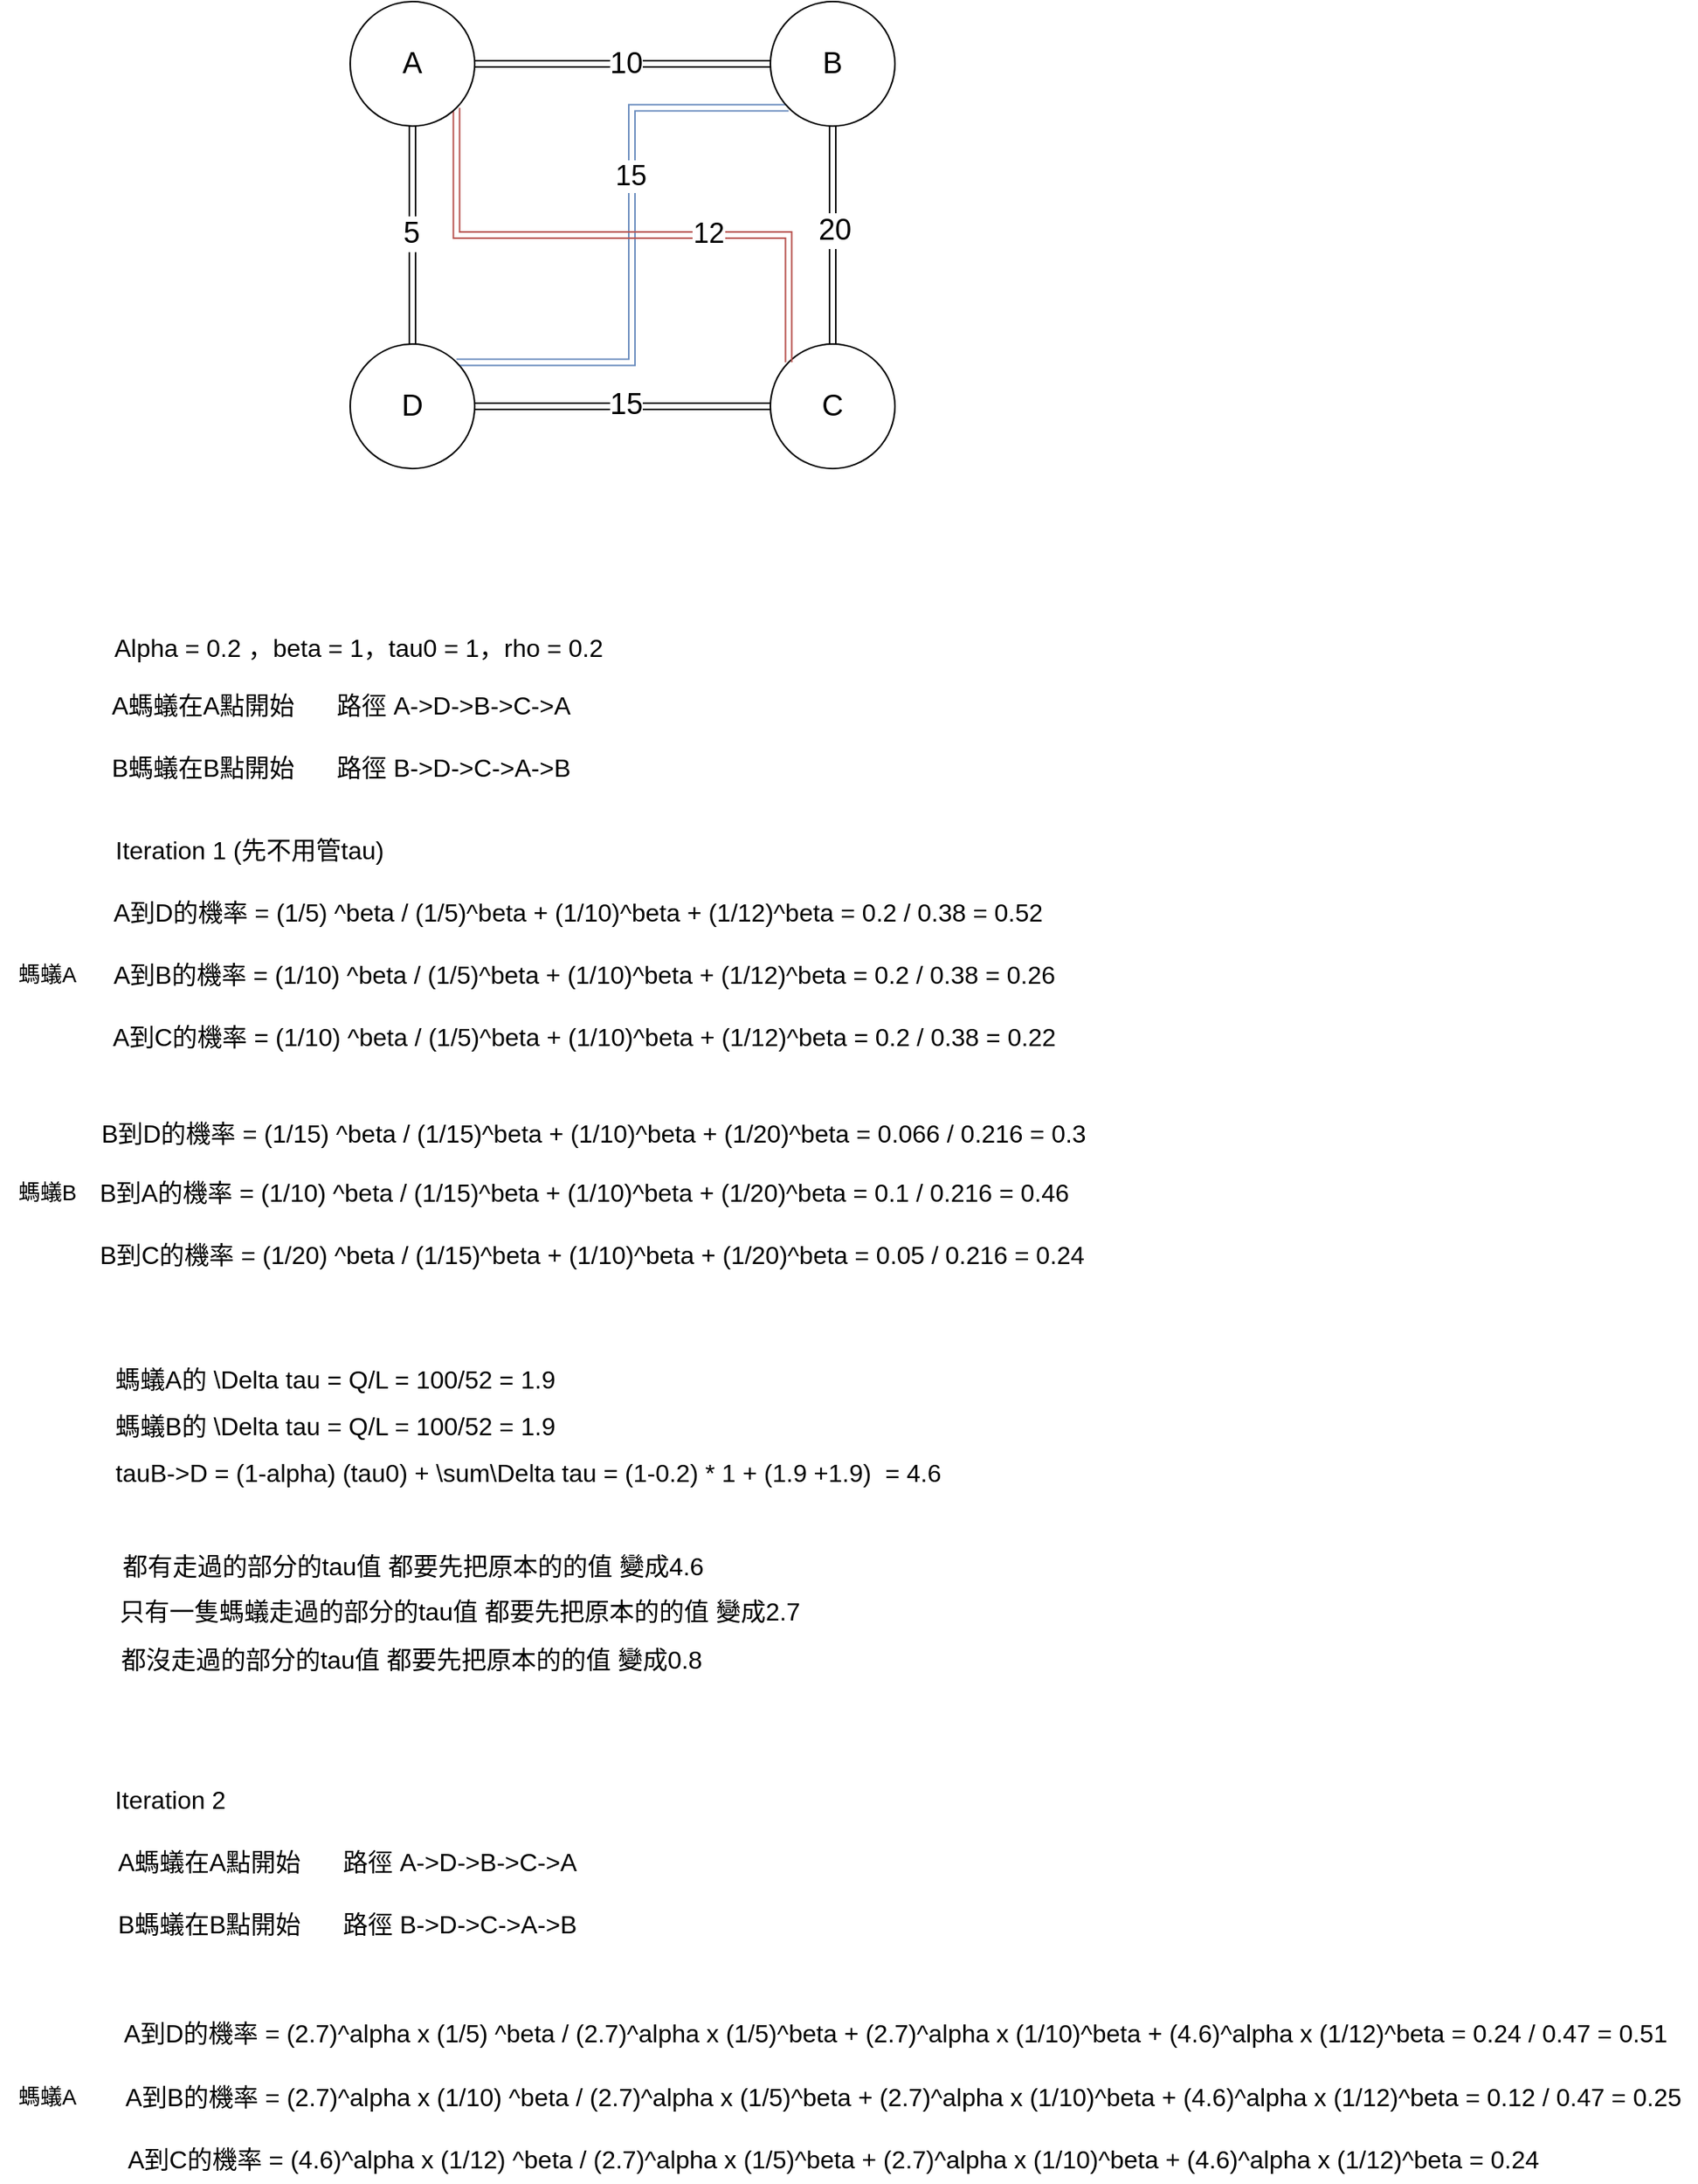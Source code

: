 <mxfile version="26.0.5">
  <diagram name="第 1 页" id="d4cBeflVY-WApsIoRnZR">
    <mxGraphModel dx="2723" dy="1594" grid="1" gridSize="10" guides="1" tooltips="1" connect="1" arrows="1" fold="1" page="1" pageScale="1" pageWidth="827" pageHeight="1169" math="0" shadow="0">
      <root>
        <mxCell id="0" />
        <mxCell id="1" parent="0" />
        <mxCell id="9OJgzU2HVm1AZTOFKFNu-5" style="edgeStyle=orthogonalEdgeStyle;rounded=0;orthogonalLoop=1;jettySize=auto;html=1;entryX=0.5;entryY=1;entryDx=0;entryDy=0;shape=link;fontSize=19;" parent="1" source="9OJgzU2HVm1AZTOFKFNu-1" target="9OJgzU2HVm1AZTOFKFNu-3" edge="1">
          <mxGeometry relative="1" as="geometry" />
        </mxCell>
        <mxCell id="9OJgzU2HVm1AZTOFKFNu-12" value="5" style="edgeLabel;html=1;align=center;verticalAlign=middle;resizable=0;points=[];fontSize=19;" parent="9OJgzU2HVm1AZTOFKFNu-5" vertex="1" connectable="0">
          <mxGeometry x="0.014" y="1" relative="1" as="geometry">
            <mxPoint as="offset" />
          </mxGeometry>
        </mxCell>
        <mxCell id="yNBhA1N7ddSj204c8lFz-22" style="edgeStyle=orthogonalEdgeStyle;rounded=0;orthogonalLoop=1;jettySize=auto;html=1;exitX=1;exitY=0;exitDx=0;exitDy=0;entryX=0;entryY=1;entryDx=0;entryDy=0;fillColor=#dae8fc;strokeColor=#6c8ebf;shape=link;" edge="1" parent="1" source="9OJgzU2HVm1AZTOFKFNu-1" target="9OJgzU2HVm1AZTOFKFNu-4">
          <mxGeometry relative="1" as="geometry">
            <Array as="points">
              <mxPoint x="420" y="382" />
              <mxPoint x="420" y="218" />
            </Array>
          </mxGeometry>
        </mxCell>
        <mxCell id="yNBhA1N7ddSj204c8lFz-23" value="&lt;font style=&quot;font-size: 18px;&quot;&gt;15&lt;/font&gt;" style="edgeLabel;html=1;align=center;verticalAlign=middle;resizable=0;points=[];" vertex="1" connectable="0" parent="yNBhA1N7ddSj204c8lFz-22">
          <mxGeometry x="0.234" y="1" relative="1" as="geometry">
            <mxPoint as="offset" />
          </mxGeometry>
        </mxCell>
        <mxCell id="9OJgzU2HVm1AZTOFKFNu-1" value="D" style="ellipse;whiteSpace=wrap;html=1;aspect=fixed;fontSize=19;" parent="1" vertex="1">
          <mxGeometry x="239" y="370" width="80" height="80" as="geometry" />
        </mxCell>
        <mxCell id="9OJgzU2HVm1AZTOFKFNu-8" style="edgeStyle=orthogonalEdgeStyle;rounded=0;orthogonalLoop=1;jettySize=auto;html=1;entryX=1;entryY=0.5;entryDx=0;entryDy=0;shape=link;fontSize=19;" parent="1" source="9OJgzU2HVm1AZTOFKFNu-2" target="9OJgzU2HVm1AZTOFKFNu-1" edge="1">
          <mxGeometry relative="1" as="geometry" />
        </mxCell>
        <mxCell id="9OJgzU2HVm1AZTOFKFNu-11" value="15" style="edgeLabel;html=1;align=center;verticalAlign=middle;resizable=0;points=[];fontSize=19;" parent="9OJgzU2HVm1AZTOFKFNu-8" vertex="1" connectable="0">
          <mxGeometry x="-0.021" y="-1" relative="1" as="geometry">
            <mxPoint as="offset" />
          </mxGeometry>
        </mxCell>
        <mxCell id="9OJgzU2HVm1AZTOFKFNu-2" value="C" style="ellipse;whiteSpace=wrap;html=1;aspect=fixed;fontSize=19;" parent="1" vertex="1">
          <mxGeometry x="509" y="370" width="80" height="80" as="geometry" />
        </mxCell>
        <mxCell id="9OJgzU2HVm1AZTOFKFNu-6" style="edgeStyle=orthogonalEdgeStyle;rounded=0;orthogonalLoop=1;jettySize=auto;html=1;entryX=0;entryY=0.5;entryDx=0;entryDy=0;shape=link;fontSize=19;" parent="1" source="9OJgzU2HVm1AZTOFKFNu-3" target="9OJgzU2HVm1AZTOFKFNu-4" edge="1">
          <mxGeometry relative="1" as="geometry" />
        </mxCell>
        <mxCell id="9OJgzU2HVm1AZTOFKFNu-9" value="10" style="edgeLabel;html=1;align=center;verticalAlign=middle;resizable=0;points=[];fontSize=19;" parent="9OJgzU2HVm1AZTOFKFNu-6" vertex="1" connectable="0">
          <mxGeometry x="0.021" relative="1" as="geometry">
            <mxPoint as="offset" />
          </mxGeometry>
        </mxCell>
        <mxCell id="yNBhA1N7ddSj204c8lFz-20" style="edgeStyle=orthogonalEdgeStyle;rounded=0;orthogonalLoop=1;jettySize=auto;html=1;exitX=1;exitY=1;exitDx=0;exitDy=0;entryX=0;entryY=0;entryDx=0;entryDy=0;fillColor=#f8cecc;strokeColor=#b85450;shape=link;" edge="1" parent="1" source="9OJgzU2HVm1AZTOFKFNu-3" target="9OJgzU2HVm1AZTOFKFNu-2">
          <mxGeometry relative="1" as="geometry">
            <Array as="points">
              <mxPoint x="307" y="300" />
              <mxPoint x="521" y="300" />
            </Array>
          </mxGeometry>
        </mxCell>
        <mxCell id="yNBhA1N7ddSj204c8lFz-21" value="12" style="edgeLabel;html=1;align=center;verticalAlign=middle;resizable=0;points=[];fontSize=18;" vertex="1" connectable="0" parent="yNBhA1N7ddSj204c8lFz-20">
          <mxGeometry x="-0.106" y="1" relative="1" as="geometry">
            <mxPoint x="75" as="offset" />
          </mxGeometry>
        </mxCell>
        <mxCell id="9OJgzU2HVm1AZTOFKFNu-3" value="A" style="ellipse;whiteSpace=wrap;html=1;aspect=fixed;fontSize=19;" parent="1" vertex="1">
          <mxGeometry x="239" y="150" width="80" height="80" as="geometry" />
        </mxCell>
        <mxCell id="9OJgzU2HVm1AZTOFKFNu-7" style="edgeStyle=orthogonalEdgeStyle;rounded=0;orthogonalLoop=1;jettySize=auto;html=1;entryX=0.5;entryY=0;entryDx=0;entryDy=0;shape=link;fontSize=19;" parent="1" source="9OJgzU2HVm1AZTOFKFNu-4" target="9OJgzU2HVm1AZTOFKFNu-2" edge="1">
          <mxGeometry relative="1" as="geometry" />
        </mxCell>
        <mxCell id="9OJgzU2HVm1AZTOFKFNu-10" value="20" style="edgeLabel;html=1;align=center;verticalAlign=middle;resizable=0;points=[];fontSize=19;" parent="9OJgzU2HVm1AZTOFKFNu-7" vertex="1" connectable="0">
          <mxGeometry x="-0.043" y="1" relative="1" as="geometry">
            <mxPoint as="offset" />
          </mxGeometry>
        </mxCell>
        <mxCell id="9OJgzU2HVm1AZTOFKFNu-4" value="B" style="ellipse;whiteSpace=wrap;html=1;aspect=fixed;fontSize=19;" parent="1" vertex="1">
          <mxGeometry x="509" y="150" width="80" height="80" as="geometry" />
        </mxCell>
        <mxCell id="9OJgzU2HVm1AZTOFKFNu-18" value="A螞蟻在A點開始" style="text;html=1;align=center;verticalAlign=middle;resizable=0;points=[];autosize=1;strokeColor=none;fillColor=none;fontSize=16;" parent="1" vertex="1">
          <mxGeometry x="74" y="587" width="140" height="30" as="geometry" />
        </mxCell>
        <mxCell id="9OJgzU2HVm1AZTOFKFNu-19" value="路徑 A-&amp;gt;D-&amp;gt;B-&amp;gt;C-&amp;gt;A" style="text;html=1;align=center;verticalAlign=middle;resizable=0;points=[];autosize=1;strokeColor=none;fillColor=none;fontSize=16;" parent="1" vertex="1">
          <mxGeometry x="220" y="587" width="170" height="30" as="geometry" />
        </mxCell>
        <mxCell id="9OJgzU2HVm1AZTOFKFNu-20" value="A到D的機率 = (1/5) ^beta / (1/5)^beta + (1/10)^beta + (1/12)^beta = 0.2 / 0.38 = 0.52" style="text;html=1;align=center;verticalAlign=middle;resizable=0;points=[];autosize=1;strokeColor=none;fillColor=none;fontSize=16;" parent="1" vertex="1">
          <mxGeometry x="75" y="720" width="620" height="30" as="geometry" />
        </mxCell>
        <mxCell id="9OJgzU2HVm1AZTOFKFNu-21" value="Alpha = 0.2 ，beta = 1，tau0 = 1，rho = 0.2" style="text;html=1;align=center;verticalAlign=middle;resizable=0;points=[];autosize=1;strokeColor=none;fillColor=none;fontSize=16;" parent="1" vertex="1">
          <mxGeometry x="74" y="550" width="340" height="30" as="geometry" />
        </mxCell>
        <mxCell id="9OJgzU2HVm1AZTOFKFNu-22" value="A到B的機率 = (1/10) ^beta / (1/5)^beta + (1/10)^beta + (1/12)^beta = 0.2 / 0.38 = 0.26" style="text;html=1;align=center;verticalAlign=middle;resizable=0;points=[];autosize=1;strokeColor=none;fillColor=none;fontSize=16;" parent="1" vertex="1">
          <mxGeometry x="74" y="760" width="630" height="30" as="geometry" />
        </mxCell>
        <mxCell id="9OJgzU2HVm1AZTOFKFNu-23" value="A到C的機率 = (1/10) ^beta / (1/5)^beta + (1/10)^beta + (1/12)^beta = 0.2 / 0.38 = 0.22" style="text;html=1;align=center;verticalAlign=middle;resizable=0;points=[];autosize=1;strokeColor=none;fillColor=none;fontSize=16;" parent="1" vertex="1">
          <mxGeometry x="74" y="800" width="630" height="30" as="geometry" />
        </mxCell>
        <mxCell id="9OJgzU2HVm1AZTOFKFNu-24" value="Iteration 1 (先不用管tau)" style="text;html=1;align=center;verticalAlign=middle;resizable=0;points=[];autosize=1;strokeColor=none;fillColor=none;fontSize=16;" parent="1" vertex="1">
          <mxGeometry x="74" y="680" width="200" height="30" as="geometry" />
        </mxCell>
        <mxCell id="9OJgzU2HVm1AZTOFKFNu-26" value="B螞蟻在B點開始" style="text;html=1;align=center;verticalAlign=middle;resizable=0;points=[];autosize=1;strokeColor=none;fillColor=none;fontSize=16;" parent="1" vertex="1">
          <mxGeometry x="74" y="627" width="140" height="30" as="geometry" />
        </mxCell>
        <mxCell id="9OJgzU2HVm1AZTOFKFNu-27" value="路徑 B-&amp;gt;D-&amp;gt;C-&amp;gt;A-&amp;gt;B" style="text;html=1;align=center;verticalAlign=middle;resizable=0;points=[];autosize=1;strokeColor=none;fillColor=none;fontSize=16;" parent="1" vertex="1">
          <mxGeometry x="220" y="627" width="170" height="30" as="geometry" />
        </mxCell>
        <mxCell id="9OJgzU2HVm1AZTOFKFNu-28" value="螞蟻A" style="text;html=1;align=center;verticalAlign=middle;resizable=0;points=[];autosize=1;strokeColor=none;fillColor=none;fontSize=14;" parent="1" vertex="1">
          <mxGeometry x="14" y="760" width="60" height="30" as="geometry" />
        </mxCell>
        <mxCell id="9OJgzU2HVm1AZTOFKFNu-29" value="B到D的機率 = (1/15) ^beta / (1/15)^beta + (1/10)^beta + (1/20)^beta = 0.066 / 0.216 = 0.3" style="text;html=1;align=center;verticalAlign=middle;resizable=0;points=[];autosize=1;strokeColor=none;fillColor=none;fontSize=16;" parent="1" vertex="1">
          <mxGeometry x="65" y="862" width="660" height="30" as="geometry" />
        </mxCell>
        <mxCell id="9OJgzU2HVm1AZTOFKFNu-30" value="B到A的機率 = (1/10) ^beta / (1/15)^beta + (1/10)^beta + (1/20)^beta&amp;nbsp;= 0.1 / 0.216&amp;nbsp;= 0.46" style="text;html=1;align=center;verticalAlign=middle;resizable=0;points=[];autosize=1;strokeColor=none;fillColor=none;fontSize=16;" parent="1" vertex="1">
          <mxGeometry x="64" y="900" width="650" height="30" as="geometry" />
        </mxCell>
        <mxCell id="9OJgzU2HVm1AZTOFKFNu-31" value="B到C的機率 = (1/20) ^beta / (1/15)^beta + (1/10)^beta + (1/20)^beta&amp;nbsp;= 0.05 / 0.216&amp;nbsp;= 0.24" style="text;html=1;align=center;verticalAlign=middle;resizable=0;points=[];autosize=1;strokeColor=none;fillColor=none;fontSize=16;" parent="1" vertex="1">
          <mxGeometry x="64" y="940" width="660" height="30" as="geometry" />
        </mxCell>
        <mxCell id="9OJgzU2HVm1AZTOFKFNu-32" value="螞蟻B" style="text;html=1;align=center;verticalAlign=middle;resizable=0;points=[];autosize=1;strokeColor=none;fillColor=none;fontSize=14;" parent="1" vertex="1">
          <mxGeometry x="14" y="900" width="60" height="30" as="geometry" />
        </mxCell>
        <mxCell id="9OJgzU2HVm1AZTOFKFNu-34" value="A到D的機率 = (2.7)^alpha x (1/5) ^beta / (2.7)^alpha x (1/5)^beta + (2.7)^alpha x&amp;nbsp;(1/10)^beta + (4.6)^alpha x&amp;nbsp;(1/12)^beta = 0.24 / 0.47 = 0.51" style="text;html=1;align=center;verticalAlign=middle;resizable=0;points=[];autosize=1;strokeColor=none;fillColor=none;fontSize=16;" parent="1" vertex="1">
          <mxGeometry x="79" y="1440" width="1020" height="30" as="geometry" />
        </mxCell>
        <mxCell id="9OJgzU2HVm1AZTOFKFNu-35" value="A到B的機率 = (2.7)^alpha x&amp;nbsp;(1/10) ^beta / (2.7)^alpha x (1/5)^beta + (2.7)^alpha x&amp;nbsp;(1/10)^beta + (4.6)^alpha x&amp;nbsp;(1/12)^beta = 0.12 / 0.47 = 0.25" style="text;html=1;align=center;verticalAlign=middle;resizable=0;points=[];autosize=1;strokeColor=none;fillColor=none;fontSize=16;" parent="1" vertex="1">
          <mxGeometry x="84" y="1481" width="1020" height="30" as="geometry" />
        </mxCell>
        <mxCell id="9OJgzU2HVm1AZTOFKFNu-36" value="A到C的機率 = (4.6)^alpha x (1/12) ^beta / (2.7)^alpha x (1/5)^beta + (2.7)^alpha x&amp;nbsp;(1/10)^beta + (4.6)^alpha x&amp;nbsp;(1/12)^beta = 0.24" style="text;html=1;align=center;verticalAlign=middle;resizable=0;points=[];autosize=1;strokeColor=none;fillColor=none;fontSize=16;" parent="1" vertex="1">
          <mxGeometry x="84" y="1521" width="930" height="30" as="geometry" />
        </mxCell>
        <mxCell id="9OJgzU2HVm1AZTOFKFNu-37" value="Iteration 2" style="text;html=1;align=center;verticalAlign=middle;resizable=0;points=[];autosize=1;strokeColor=none;fillColor=none;fontSize=16;" parent="1" vertex="1">
          <mxGeometry x="78" y="1290" width="90" height="30" as="geometry" />
        </mxCell>
        <mxCell id="9OJgzU2HVm1AZTOFKFNu-38" value="螞蟻A" style="text;html=1;align=center;verticalAlign=middle;resizable=0;points=[];autosize=1;strokeColor=none;fillColor=none;fontSize=14;" parent="1" vertex="1">
          <mxGeometry x="14" y="1481" width="60" height="30" as="geometry" />
        </mxCell>
        <mxCell id="9OJgzU2HVm1AZTOFKFNu-43" value="tauB-&amp;gt;D = (1-alpha) (tau0) + \sum\Delta tau = (1-0.2) * 1 + (1.9 +1.9)&amp;nbsp; = 4.6" style="text;html=1;align=center;verticalAlign=middle;resizable=0;points=[];autosize=1;strokeColor=none;fillColor=none;fontSize=16;" parent="1" vertex="1">
          <mxGeometry x="78" y="1080" width="550" height="30" as="geometry" />
        </mxCell>
        <mxCell id="9OJgzU2HVm1AZTOFKFNu-44" value="螞蟻A的 \Delta tau = Q/L = 100/52 = 1.9" style="text;html=1;align=center;verticalAlign=middle;resizable=0;points=[];autosize=1;strokeColor=none;fillColor=none;fontSize=16;" parent="1" vertex="1">
          <mxGeometry x="74" y="1020" width="310" height="30" as="geometry" />
        </mxCell>
        <mxCell id="9OJgzU2HVm1AZTOFKFNu-45" value="螞蟻B的 \Delta tau = Q/L = 100/52 = 1.9" style="text;html=1;align=center;verticalAlign=middle;resizable=0;points=[];autosize=1;strokeColor=none;fillColor=none;fontSize=16;" parent="1" vertex="1">
          <mxGeometry x="74" y="1050" width="310" height="30" as="geometry" />
        </mxCell>
        <mxCell id="9OJgzU2HVm1AZTOFKFNu-46" value="A螞蟻在A點開始" style="text;html=1;align=center;verticalAlign=middle;resizable=0;points=[];autosize=1;strokeColor=none;fillColor=none;fontSize=16;" parent="1" vertex="1">
          <mxGeometry x="78" y="1330" width="140" height="30" as="geometry" />
        </mxCell>
        <mxCell id="9OJgzU2HVm1AZTOFKFNu-47" value="路徑 A-&amp;gt;D-&amp;gt;B-&amp;gt;C-&amp;gt;A" style="text;html=1;align=center;verticalAlign=middle;resizable=0;points=[];autosize=1;strokeColor=none;fillColor=none;fontSize=16;" parent="1" vertex="1">
          <mxGeometry x="224" y="1330" width="170" height="30" as="geometry" />
        </mxCell>
        <mxCell id="9OJgzU2HVm1AZTOFKFNu-48" value="B螞蟻在B點開始" style="text;html=1;align=center;verticalAlign=middle;resizable=0;points=[];autosize=1;strokeColor=none;fillColor=none;fontSize=16;" parent="1" vertex="1">
          <mxGeometry x="78" y="1370" width="140" height="30" as="geometry" />
        </mxCell>
        <mxCell id="9OJgzU2HVm1AZTOFKFNu-49" value="路徑 B-&amp;gt;D-&amp;gt;C-&amp;gt;A-&amp;gt;B" style="text;html=1;align=center;verticalAlign=middle;resizable=0;points=[];autosize=1;strokeColor=none;fillColor=none;fontSize=16;" parent="1" vertex="1">
          <mxGeometry x="224" y="1370" width="170" height="30" as="geometry" />
        </mxCell>
        <mxCell id="yNBhA1N7ddSj204c8lFz-14" value="都有走過的部分的tau值 都要先把原本的的值 變成4.6" style="text;html=1;align=center;verticalAlign=middle;resizable=0;points=[];autosize=1;strokeColor=none;fillColor=none;fontSize=16;" vertex="1" parent="1">
          <mxGeometry x="79" y="1140" width="400" height="30" as="geometry" />
        </mxCell>
        <mxCell id="yNBhA1N7ddSj204c8lFz-17" value="只有一隻螞蟻走過的部分的tau值 都要先把原本的的值 變成2.7" style="text;html=1;align=center;verticalAlign=middle;resizable=0;points=[];autosize=1;strokeColor=none;fillColor=none;fontSize=16;" vertex="1" parent="1">
          <mxGeometry x="79" y="1169" width="460" height="30" as="geometry" />
        </mxCell>
        <mxCell id="yNBhA1N7ddSj204c8lFz-18" value="都沒走過的部分的tau值 都要先把原本的的值 變成0.8" style="text;html=1;align=center;verticalAlign=middle;resizable=0;points=[];autosize=1;strokeColor=none;fillColor=none;fontSize=16;" vertex="1" parent="1">
          <mxGeometry x="78" y="1200" width="400" height="30" as="geometry" />
        </mxCell>
      </root>
    </mxGraphModel>
  </diagram>
</mxfile>
